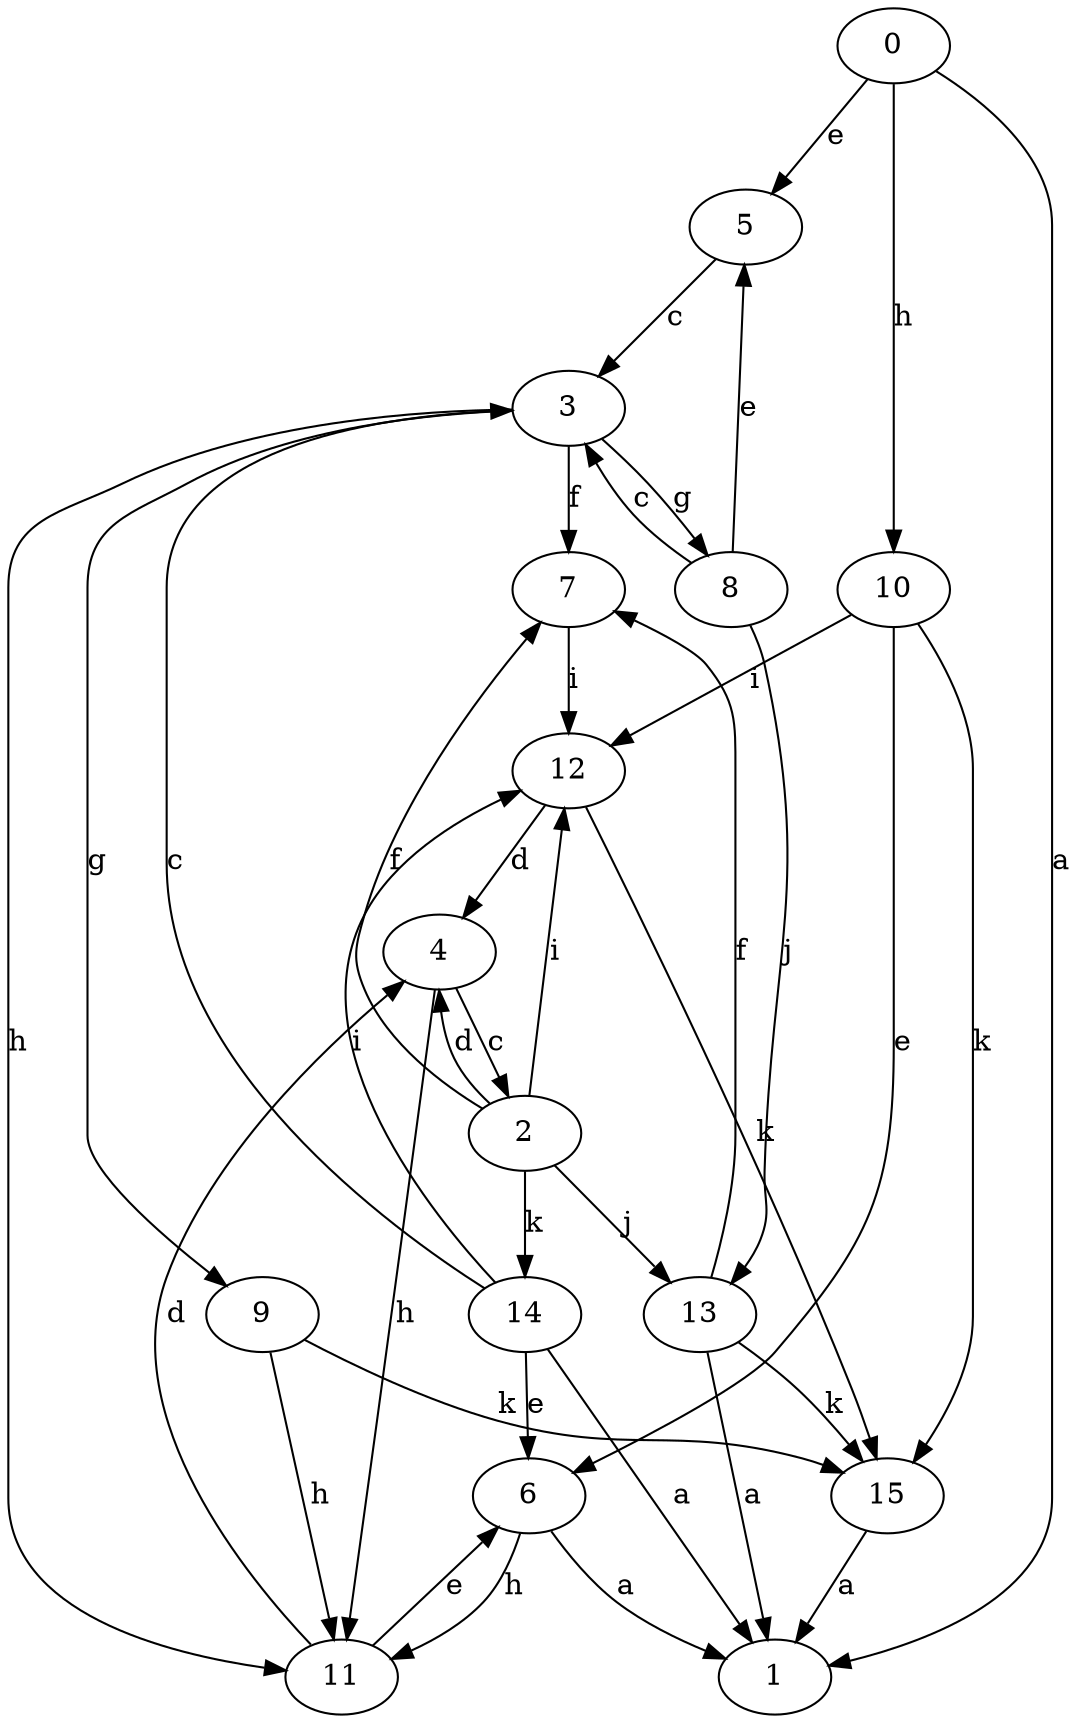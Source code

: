 strict digraph  {
0;
1;
2;
3;
4;
5;
6;
7;
8;
9;
10;
11;
12;
13;
14;
15;
0 -> 1  [label=a];
0 -> 5  [label=e];
0 -> 10  [label=h];
2 -> 4  [label=d];
2 -> 7  [label=f];
2 -> 12  [label=i];
2 -> 13  [label=j];
2 -> 14  [label=k];
3 -> 7  [label=f];
3 -> 8  [label=g];
3 -> 9  [label=g];
3 -> 11  [label=h];
4 -> 2  [label=c];
4 -> 11  [label=h];
5 -> 3  [label=c];
6 -> 1  [label=a];
6 -> 11  [label=h];
7 -> 12  [label=i];
8 -> 3  [label=c];
8 -> 5  [label=e];
8 -> 13  [label=j];
9 -> 11  [label=h];
9 -> 15  [label=k];
10 -> 6  [label=e];
10 -> 12  [label=i];
10 -> 15  [label=k];
11 -> 4  [label=d];
11 -> 6  [label=e];
12 -> 4  [label=d];
12 -> 15  [label=k];
13 -> 1  [label=a];
13 -> 7  [label=f];
13 -> 15  [label=k];
14 -> 1  [label=a];
14 -> 3  [label=c];
14 -> 6  [label=e];
14 -> 12  [label=i];
15 -> 1  [label=a];
}
